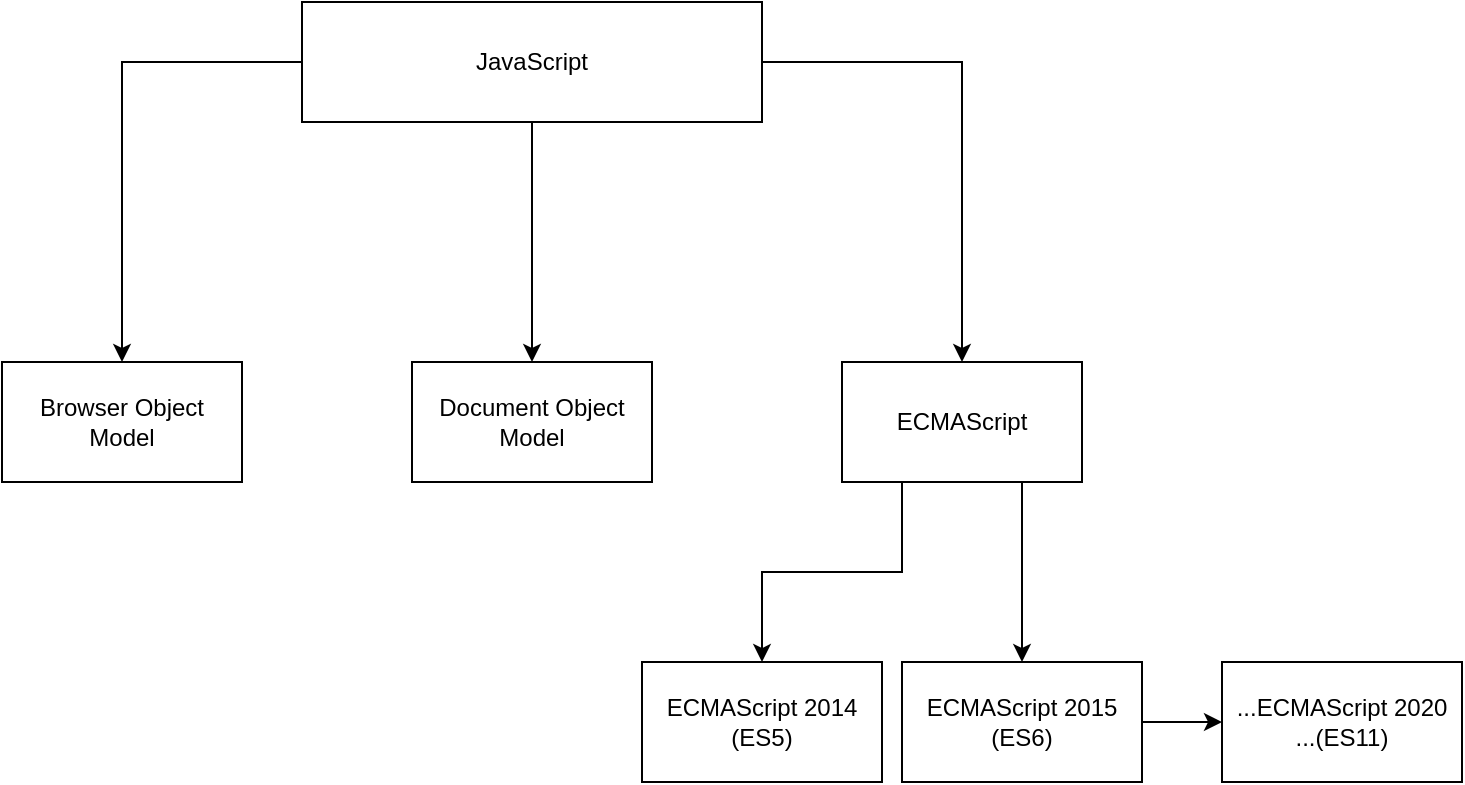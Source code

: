 <mxfile version="14.7.6" type="github">
  <diagram id="r_O3mc9fwZs_SgBFgXvZ" name="Page-1">
    <mxGraphModel dx="1249" dy="869" grid="1" gridSize="10" guides="1" tooltips="1" connect="1" arrows="1" fold="1" page="1" pageScale="1" pageWidth="827" pageHeight="1169" math="0" shadow="0">
      <root>
        <mxCell id="0" />
        <mxCell id="1" parent="0" />
        <mxCell id="1OgtQADeWf0r_xnJAIt3-12" value="" style="edgeStyle=orthogonalEdgeStyle;rounded=0;orthogonalLoop=1;jettySize=auto;html=1;" edge="1" parent="1" source="1OgtQADeWf0r_xnJAIt3-1" target="1OgtQADeWf0r_xnJAIt3-2">
          <mxGeometry relative="1" as="geometry" />
        </mxCell>
        <mxCell id="1OgtQADeWf0r_xnJAIt3-13" style="edgeStyle=orthogonalEdgeStyle;rounded=0;orthogonalLoop=1;jettySize=auto;html=1;" edge="1" parent="1" source="1OgtQADeWf0r_xnJAIt3-1" target="1OgtQADeWf0r_xnJAIt3-3">
          <mxGeometry relative="1" as="geometry" />
        </mxCell>
        <mxCell id="1OgtQADeWf0r_xnJAIt3-14" style="edgeStyle=orthogonalEdgeStyle;rounded=0;orthogonalLoop=1;jettySize=auto;html=1;" edge="1" parent="1" source="1OgtQADeWf0r_xnJAIt3-1" target="1OgtQADeWf0r_xnJAIt3-4">
          <mxGeometry relative="1" as="geometry" />
        </mxCell>
        <mxCell id="1OgtQADeWf0r_xnJAIt3-1" value="JavaScript" style="rounded=0;whiteSpace=wrap;html=1;" vertex="1" parent="1">
          <mxGeometry x="310" y="60" width="230" height="60" as="geometry" />
        </mxCell>
        <mxCell id="1OgtQADeWf0r_xnJAIt3-2" value="Document Object Model" style="rounded=0;whiteSpace=wrap;html=1;" vertex="1" parent="1">
          <mxGeometry x="365" y="240" width="120" height="60" as="geometry" />
        </mxCell>
        <mxCell id="1OgtQADeWf0r_xnJAIt3-3" value="Browser Object Model" style="rounded=0;whiteSpace=wrap;html=1;" vertex="1" parent="1">
          <mxGeometry x="160" y="240" width="120" height="60" as="geometry" />
        </mxCell>
        <mxCell id="1OgtQADeWf0r_xnJAIt3-6" value="" style="edgeStyle=orthogonalEdgeStyle;rounded=0;orthogonalLoop=1;jettySize=auto;html=1;exitX=0.25;exitY=1;exitDx=0;exitDy=0;" edge="1" parent="1" source="1OgtQADeWf0r_xnJAIt3-4" target="1OgtQADeWf0r_xnJAIt3-5">
          <mxGeometry relative="1" as="geometry" />
        </mxCell>
        <mxCell id="1OgtQADeWf0r_xnJAIt3-8" style="edgeStyle=orthogonalEdgeStyle;rounded=0;orthogonalLoop=1;jettySize=auto;html=1;exitX=0.75;exitY=1;exitDx=0;exitDy=0;" edge="1" parent="1" source="1OgtQADeWf0r_xnJAIt3-4" target="1OgtQADeWf0r_xnJAIt3-7">
          <mxGeometry relative="1" as="geometry" />
        </mxCell>
        <mxCell id="1OgtQADeWf0r_xnJAIt3-4" value="ECMAScript" style="rounded=0;whiteSpace=wrap;html=1;" vertex="1" parent="1">
          <mxGeometry x="580" y="240" width="120" height="60" as="geometry" />
        </mxCell>
        <mxCell id="1OgtQADeWf0r_xnJAIt3-5" value="ECMAScript 2014&lt;br&gt;(ES5)" style="rounded=0;whiteSpace=wrap;html=1;" vertex="1" parent="1">
          <mxGeometry x="480" y="390" width="120" height="60" as="geometry" />
        </mxCell>
        <mxCell id="1OgtQADeWf0r_xnJAIt3-10" value="" style="edgeStyle=orthogonalEdgeStyle;rounded=0;orthogonalLoop=1;jettySize=auto;html=1;" edge="1" parent="1" source="1OgtQADeWf0r_xnJAIt3-7" target="1OgtQADeWf0r_xnJAIt3-9">
          <mxGeometry relative="1" as="geometry" />
        </mxCell>
        <mxCell id="1OgtQADeWf0r_xnJAIt3-7" value="ECMAScript 2015&lt;br&gt;(ES6)" style="rounded=0;whiteSpace=wrap;html=1;" vertex="1" parent="1">
          <mxGeometry x="610" y="390" width="120" height="60" as="geometry" />
        </mxCell>
        <mxCell id="1OgtQADeWf0r_xnJAIt3-9" value="...ECMAScript 2020&lt;br&gt;...(ES11)" style="rounded=0;whiteSpace=wrap;html=1;" vertex="1" parent="1">
          <mxGeometry x="770" y="390" width="120" height="60" as="geometry" />
        </mxCell>
      </root>
    </mxGraphModel>
  </diagram>
</mxfile>
